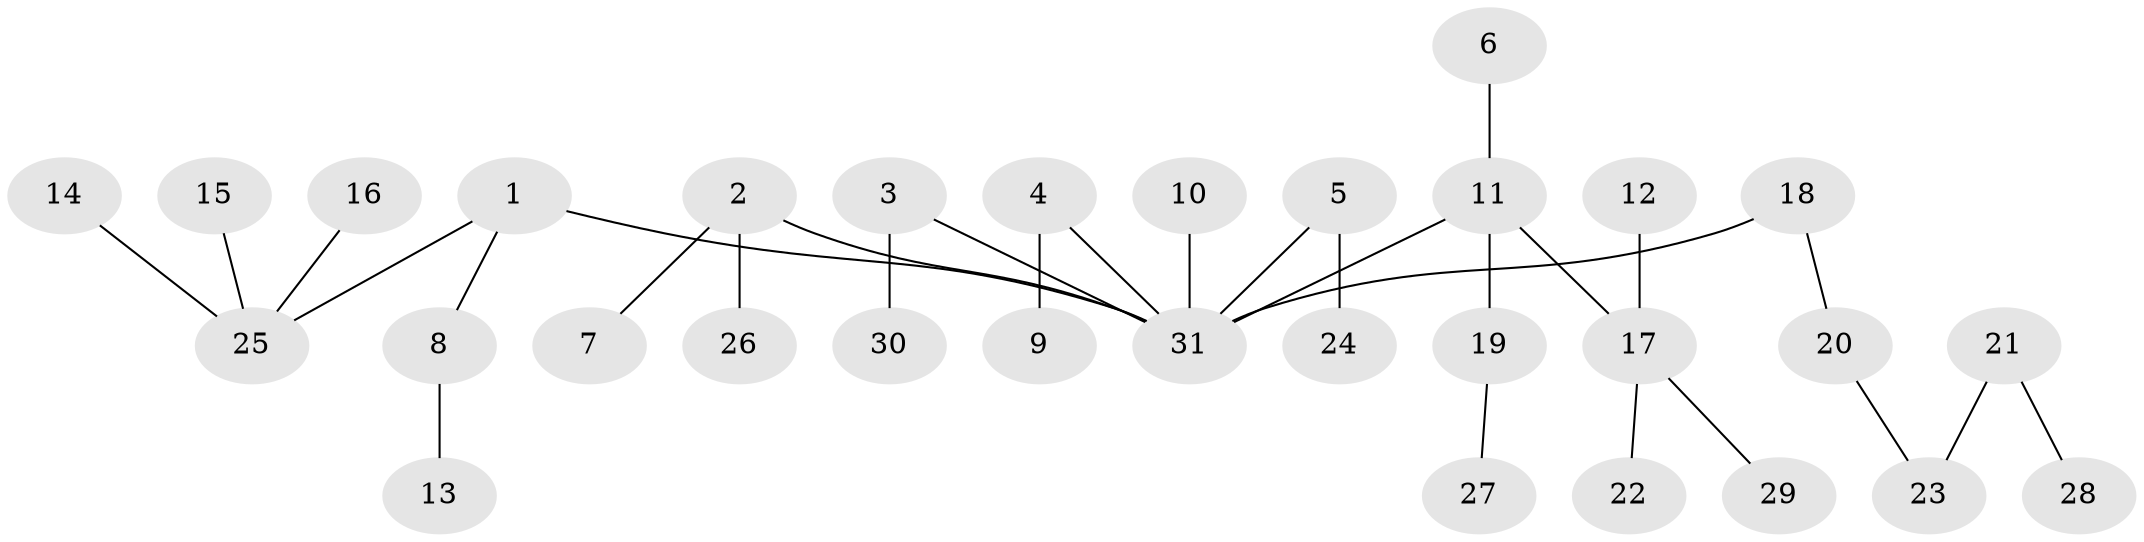 // original degree distribution, {10: 0.01639344262295082, 2: 0.36065573770491804, 5: 0.01639344262295082, 3: 0.13114754098360656, 6: 0.01639344262295082, 1: 0.4426229508196721, 4: 0.01639344262295082}
// Generated by graph-tools (version 1.1) at 2025/02/03/09/25 03:02:23]
// undirected, 31 vertices, 30 edges
graph export_dot {
graph [start="1"]
  node [color=gray90,style=filled];
  1;
  2;
  3;
  4;
  5;
  6;
  7;
  8;
  9;
  10;
  11;
  12;
  13;
  14;
  15;
  16;
  17;
  18;
  19;
  20;
  21;
  22;
  23;
  24;
  25;
  26;
  27;
  28;
  29;
  30;
  31;
  1 -- 8 [weight=1.0];
  1 -- 25 [weight=1.0];
  1 -- 31 [weight=1.0];
  2 -- 7 [weight=1.0];
  2 -- 26 [weight=1.0];
  2 -- 31 [weight=1.0];
  3 -- 30 [weight=1.0];
  3 -- 31 [weight=1.0];
  4 -- 9 [weight=1.0];
  4 -- 31 [weight=1.0];
  5 -- 24 [weight=1.0];
  5 -- 31 [weight=1.0];
  6 -- 11 [weight=1.0];
  8 -- 13 [weight=1.0];
  10 -- 31 [weight=1.0];
  11 -- 17 [weight=1.0];
  11 -- 19 [weight=1.0];
  11 -- 31 [weight=1.0];
  12 -- 17 [weight=1.0];
  14 -- 25 [weight=1.0];
  15 -- 25 [weight=1.0];
  16 -- 25 [weight=1.0];
  17 -- 22 [weight=1.0];
  17 -- 29 [weight=1.0];
  18 -- 20 [weight=1.0];
  18 -- 31 [weight=1.0];
  19 -- 27 [weight=1.0];
  20 -- 23 [weight=1.0];
  21 -- 23 [weight=1.0];
  21 -- 28 [weight=1.0];
}
